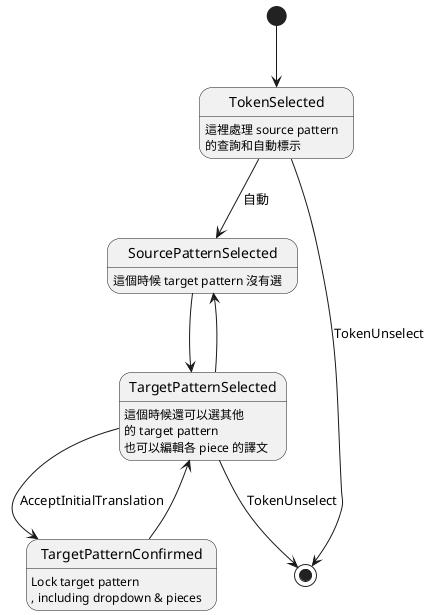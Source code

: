 @startuml segment lifecycle
hide empty description
[*] --> TokenSelected
state TokenSelected {

}
TokenSelected --> SourcePatternSelected: 自動
TokenSelected: 這裡處理 source pattern
TokenSelected: 的查詢和自動標示
SourcePatternSelected --> TargetPatternSelected
SourcePatternSelected: 這個時候 target pattern 沒有選
TargetPatternSelected: 這個時候還可以選其他
TargetPatternSelected: 的 target pattern
TargetPatternSelected: 也可以編輯各 piece 的譯文
TokenSelected --> [*] : TokenUnselect
TargetPatternSelected --> SourcePatternSelected
TargetPatternSelected --> TargetPatternConfirmed : AcceptInitialTranslation
TargetPatternConfirmed --> TargetPatternSelected
TargetPatternConfirmed: Lock target pattern
TargetPatternConfirmed: , including dropdown & pieces
TargetPatternSelected --> [*] : TokenUnselect
@enduml
